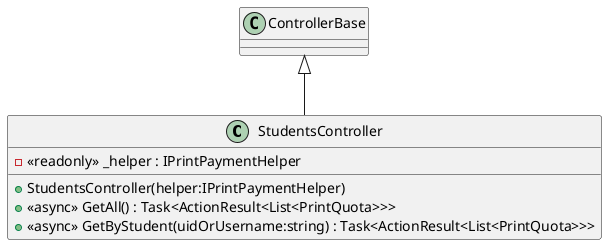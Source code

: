 @startuml
class StudentsController {
    - <<readonly>> _helper : IPrintPaymentHelper
    + StudentsController(helper:IPrintPaymentHelper)
    + <<async>> GetAll() : Task<ActionResult<List<PrintQuota>>>
    + <<async>> GetByStudent(uidOrUsername:string) : Task<ActionResult<List<PrintQuota>>>
}
ControllerBase <|-- StudentsController
@enduml
